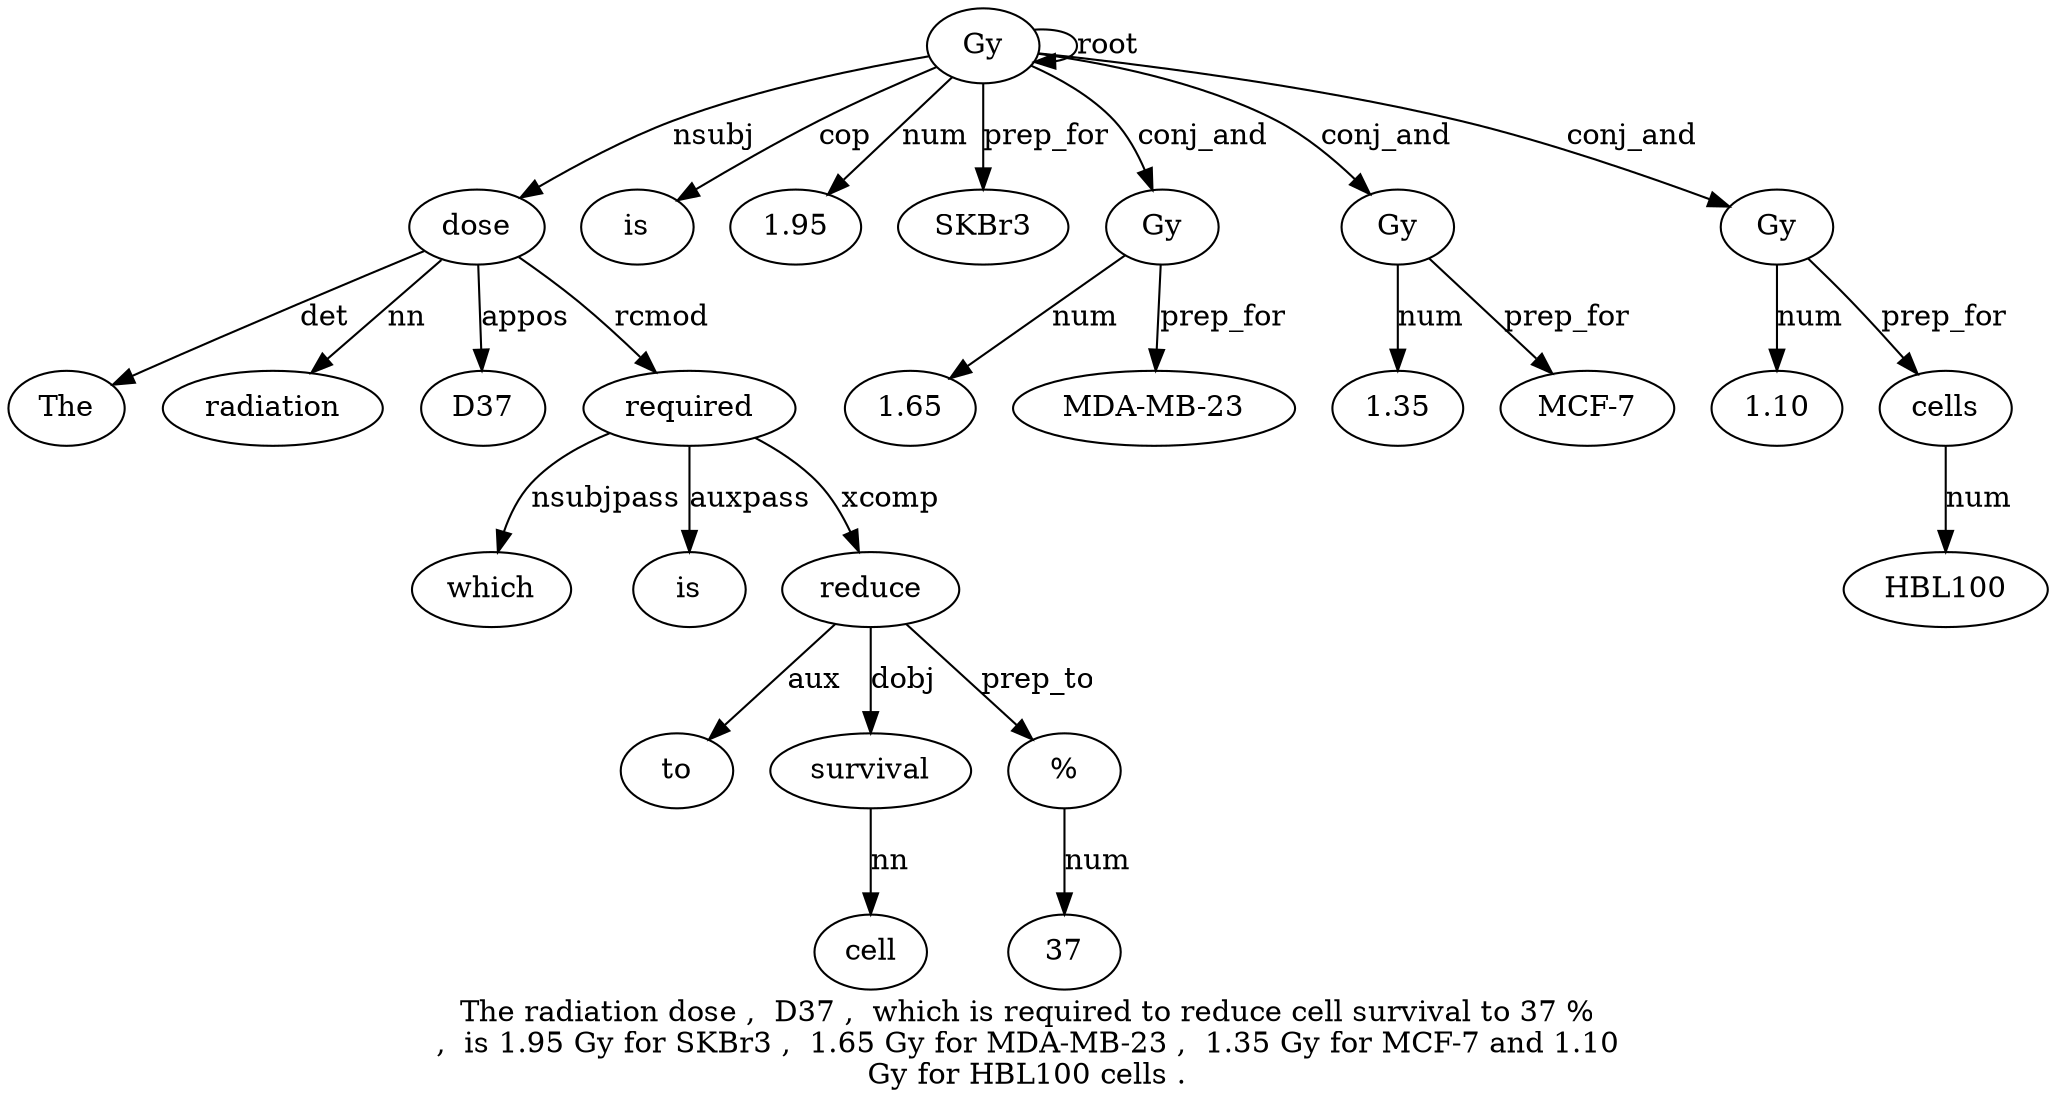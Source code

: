 digraph "The radiation dose ,  D37 ,  which is required to reduce cell survival to 37 % ,  is 1.95 Gy for SKBr3 ,  1.65 Gy for MDA-MB-23 ,  1.35 Gy for MCF-7 and 1.10 Gy for HBL100 cells ." {
label="The radiation dose ,  D37 ,  which is required to reduce cell survival to 37 %
,  is 1.95 Gy for SKBr3 ,  1.65 Gy for MDA-MB-23 ,  1.35 Gy for MCF-7 and 1.10
Gy for HBL100 cells .";
dose3 [style=filled, fillcolor=white, label=dose];
The1 [style=filled, fillcolor=white, label=The];
dose3 -> The1  [label=det];
radiation2 [style=filled, fillcolor=white, label=radiation];
dose3 -> radiation2  [label=nn];
Gy20 [style=filled, fillcolor=white, label=Gy];
Gy20 -> dose3  [label=nsubj];
D375 [style=filled, fillcolor=white, label=D37];
dose3 -> D375  [label=appos];
required9 [style=filled, fillcolor=white, label=required];
which7 [style=filled, fillcolor=white, label=which];
required9 -> which7  [label=nsubjpass];
is8 [style=filled, fillcolor=white, label=is];
required9 -> is8  [label=auxpass];
dose3 -> required9  [label=rcmod];
reduce11 [style=filled, fillcolor=white, label=reduce];
to10 [style=filled, fillcolor=white, label=to];
reduce11 -> to10  [label=aux];
required9 -> reduce11  [label=xcomp];
survival13 [style=filled, fillcolor=white, label=survival];
cell12 [style=filled, fillcolor=white, label=cell];
survival13 -> cell12  [label=nn];
reduce11 -> survival13  [label=dobj];
"%16" [style=filled, fillcolor=white, label="%"];
3715 [style=filled, fillcolor=white, label=37];
"%16" -> 3715  [label=num];
reduce11 -> "%16"  [label=prep_to];
is18 [style=filled, fillcolor=white, label=is];
Gy20 -> is18  [label=cop];
"1.95" [style=filled, fillcolor=white, label="1.95"];
Gy20 -> "1.95"  [label=num];
Gy20 -> Gy20  [label=root];
SKBr322 [style=filled, fillcolor=white, label=SKBr3];
Gy20 -> SKBr322  [label=prep_for];
Gy25 [style=filled, fillcolor=white, label=Gy];
"1.6524" [style=filled, fillcolor=white, label="1.65"];
Gy25 -> "1.6524"  [label=num];
Gy20 -> Gy25  [label=conj_and];
"MDA-MB-237" [style=filled, fillcolor=white, label="MDA-MB-23"];
Gy25 -> "MDA-MB-237"  [label=prep_for];
Gy30 [style=filled, fillcolor=white, label=Gy];
"1.3529" [style=filled, fillcolor=white, label="1.35"];
Gy30 -> "1.3529"  [label=num];
Gy20 -> Gy30  [label=conj_and];
"MCF-732" [style=filled, fillcolor=white, label="MCF-7"];
Gy30 -> "MCF-732"  [label=prep_for];
Gy35 [style=filled, fillcolor=white, label=Gy];
"1.1034" [style=filled, fillcolor=white, label="1.10"];
Gy35 -> "1.1034"  [label=num];
Gy20 -> Gy35  [label=conj_and];
cells38 [style=filled, fillcolor=white, label=cells];
HBL10037 [style=filled, fillcolor=white, label=HBL100];
cells38 -> HBL10037  [label=num];
Gy35 -> cells38  [label=prep_for];
}
